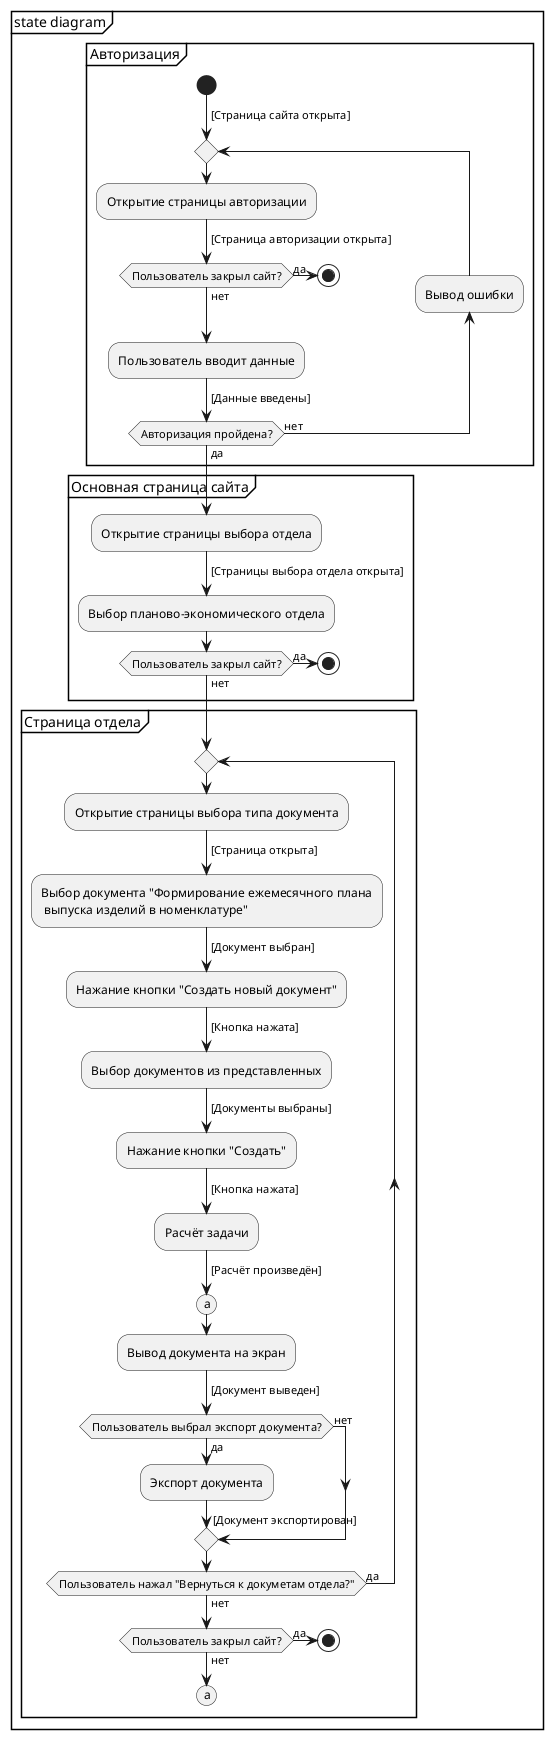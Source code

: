 ﻿@startuml
partition "state diagram" {
partition Авторизация{
start
-> [Cтраница сайта открыта];
repeat
    :Открытие страницы авторизации;
    -> [Страница авторизации открыта];
    if (Пользователь закрыл сайт?) then (нет)
    else (да)
        stop
    endif  
    :Пользователь вводит данные;
    -> [Данные введены];
    backward :Вывод ошибки;
repeat while(Авторизация пройдена?) is (нет) not (да)
}
partition Основная страница сайта{
  :Открытие страницы выбора отдела;
  -> [Cтраницы выбора отдела открыта];
  :Выбор планово-экономического отдела;
   if (Пользователь закрыл сайт?) then (нет)
      else (да)
          stop
      endif  
}
partition Страница отдела{
repeat
    :Открытие страницы выбора типа документа;
    ->[Страница открыта];
    :Выбор документа "Формирование ежемесячного плана\n выпуска изделий в номенклатуре";
    -> [Документ выбран];
    'label ff;
    :Нажание кнопки "Создать новый документ";
    -> [Кнопка нажата];
    :Выбор документов из представленных;
    -> [Документы выбраны];
    :Нажание кнопки "Создать";
    'validate
    -> [Кнопка нажата];
    :Расчёт задачи;
    ->[Расчёт произведён];
    'detach
    (a)
    
    :Вывод документа на экран;
    ->[Документ выведен];
    if (Пользователь выбрал экспорт документа?) then (да)
        :Экспорт документа;
        ->[Документ экспортирован];
        
    else (нет)    
    endif  
    
    repeat while (Пользователь нажал "Вернуться к докуметам отдела?") is (да) not (нет)
     if (Пользователь закрыл сайт?) then (нет)
        else (да)
            stop
        endif 
   (a)
   detach
   'goto test;
    
}
}
'stop

@enduml
